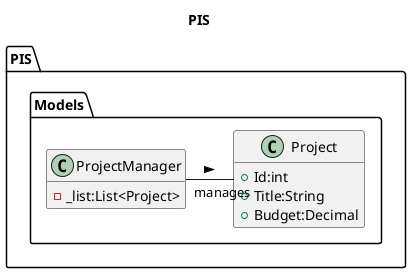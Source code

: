 @startuml
title PIS

package PIS.Models
{
    class Project
    {
        +Id:int
        +Title:String
        +Budget:Decimal
    }

    class ProjectManager
    {
        -_list:List<Project>
    }
}

ProjectManager - Project : > "manages"

hide empty members
@enduml